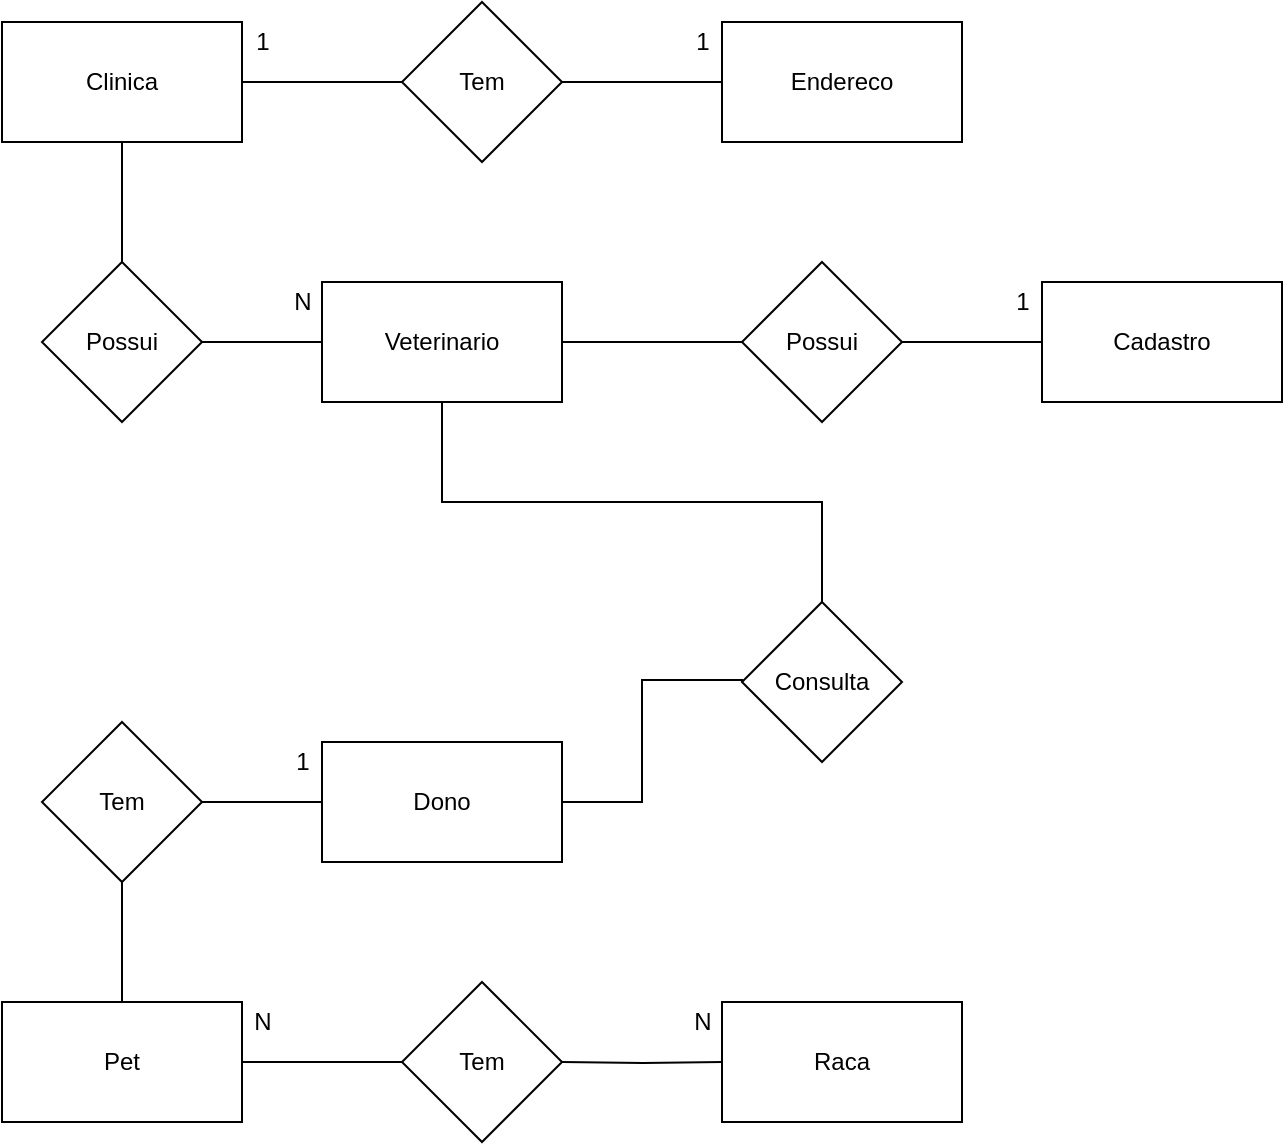<mxfile version="14.4.2" type="device"><diagram id="MP1x16n4aJgkwkel9DlU" name="Page-1"><mxGraphModel dx="868" dy="482" grid="1" gridSize="10" guides="1" tooltips="1" connect="1" arrows="1" fold="1" page="1" pageScale="1" pageWidth="827" pageHeight="1169" math="0" shadow="0"><root><mxCell id="0"/><mxCell id="1" parent="0"/><mxCell id="tAdHNNhYdzWt2UZZdsIe-1" value="Clinica" style="rounded=0;whiteSpace=wrap;html=1;" vertex="1" parent="1"><mxGeometry x="80" y="160" width="120" height="60" as="geometry"/></mxCell><mxCell id="tAdHNNhYdzWt2UZZdsIe-3" style="edgeStyle=orthogonalEdgeStyle;rounded=0;orthogonalLoop=1;jettySize=auto;html=1;entryX=1;entryY=0.5;entryDx=0;entryDy=0;endArrow=none;endFill=0;" edge="1" parent="1" source="tAdHNNhYdzWt2UZZdsIe-2" target="tAdHNNhYdzWt2UZZdsIe-1"><mxGeometry relative="1" as="geometry"/></mxCell><mxCell id="tAdHNNhYdzWt2UZZdsIe-2" value="Tem" style="rhombus;whiteSpace=wrap;html=1;" vertex="1" parent="1"><mxGeometry x="280" y="150" width="80" height="80" as="geometry"/></mxCell><mxCell id="tAdHNNhYdzWt2UZZdsIe-5" style="edgeStyle=orthogonalEdgeStyle;rounded=0;orthogonalLoop=1;jettySize=auto;html=1;endArrow=none;endFill=0;entryX=1;entryY=0.5;entryDx=0;entryDy=0;" edge="1" parent="1" source="tAdHNNhYdzWt2UZZdsIe-4" target="tAdHNNhYdzWt2UZZdsIe-2"><mxGeometry relative="1" as="geometry"><mxPoint x="370" y="190" as="targetPoint"/></mxGeometry></mxCell><mxCell id="tAdHNNhYdzWt2UZZdsIe-4" value="Endereco" style="rounded=0;whiteSpace=wrap;html=1;" vertex="1" parent="1"><mxGeometry x="440" y="160" width="120" height="60" as="geometry"/></mxCell><mxCell id="tAdHNNhYdzWt2UZZdsIe-6" value="1" style="text;html=1;align=center;verticalAlign=middle;resizable=0;points=[];autosize=1;" vertex="1" parent="1"><mxGeometry x="200" y="160" width="20" height="20" as="geometry"/></mxCell><mxCell id="tAdHNNhYdzWt2UZZdsIe-7" value="1" style="text;html=1;align=center;verticalAlign=middle;resizable=0;points=[];autosize=1;" vertex="1" parent="1"><mxGeometry x="420" y="160" width="20" height="20" as="geometry"/></mxCell><mxCell id="tAdHNNhYdzWt2UZZdsIe-11" style="edgeStyle=orthogonalEdgeStyle;rounded=0;orthogonalLoop=1;jettySize=auto;html=1;entryX=0;entryY=0.5;entryDx=0;entryDy=0;endArrow=none;endFill=0;" edge="1" parent="1" source="tAdHNNhYdzWt2UZZdsIe-8"><mxGeometry relative="1" as="geometry"><mxPoint x="280" y="680" as="targetPoint"/></mxGeometry></mxCell><mxCell id="tAdHNNhYdzWt2UZZdsIe-8" value="Pet" style="rounded=0;whiteSpace=wrap;html=1;" vertex="1" parent="1"><mxGeometry x="80" y="650" width="120" height="60" as="geometry"/></mxCell><mxCell id="tAdHNNhYdzWt2UZZdsIe-13" style="edgeStyle=orthogonalEdgeStyle;rounded=0;orthogonalLoop=1;jettySize=auto;html=1;entryX=0;entryY=0.5;entryDx=0;entryDy=0;endArrow=none;endFill=0;" edge="1" parent="1" target="tAdHNNhYdzWt2UZZdsIe-12"><mxGeometry relative="1" as="geometry"><mxPoint x="360" y="680" as="sourcePoint"/></mxGeometry></mxCell><mxCell id="tAdHNNhYdzWt2UZZdsIe-9" value="Tem" style="rhombus;whiteSpace=wrap;html=1;" vertex="1" parent="1"><mxGeometry x="280" y="640" width="80" height="80" as="geometry"/></mxCell><mxCell id="tAdHNNhYdzWt2UZZdsIe-10" value="N" style="text;html=1;align=center;verticalAlign=middle;resizable=0;points=[];autosize=1;" vertex="1" parent="1"><mxGeometry x="200" y="650" width="20" height="20" as="geometry"/></mxCell><mxCell id="tAdHNNhYdzWt2UZZdsIe-12" value="Raca" style="rounded=0;whiteSpace=wrap;html=1;" vertex="1" parent="1"><mxGeometry x="440" y="650" width="120" height="60" as="geometry"/></mxCell><mxCell id="tAdHNNhYdzWt2UZZdsIe-14" value="N" style="text;html=1;align=center;verticalAlign=middle;resizable=0;points=[];autosize=1;" vertex="1" parent="1"><mxGeometry x="420" y="650" width="20" height="20" as="geometry"/></mxCell><mxCell id="tAdHNNhYdzWt2UZZdsIe-16" style="edgeStyle=orthogonalEdgeStyle;rounded=0;orthogonalLoop=1;jettySize=auto;html=1;entryX=0.5;entryY=0;entryDx=0;entryDy=0;endArrow=none;endFill=0;" edge="1" parent="1" source="tAdHNNhYdzWt2UZZdsIe-15" target="tAdHNNhYdzWt2UZZdsIe-8"><mxGeometry relative="1" as="geometry"/></mxCell><mxCell id="tAdHNNhYdzWt2UZZdsIe-15" value="Tem" style="rhombus;whiteSpace=wrap;html=1;" vertex="1" parent="1"><mxGeometry x="100" y="510" width="80" height="80" as="geometry"/></mxCell><mxCell id="tAdHNNhYdzWt2UZZdsIe-18" style="edgeStyle=orthogonalEdgeStyle;rounded=0;orthogonalLoop=1;jettySize=auto;html=1;entryX=1;entryY=0.5;entryDx=0;entryDy=0;endArrow=none;endFill=0;" edge="1" parent="1" source="tAdHNNhYdzWt2UZZdsIe-17" target="tAdHNNhYdzWt2UZZdsIe-15"><mxGeometry relative="1" as="geometry"/></mxCell><mxCell id="tAdHNNhYdzWt2UZZdsIe-27" style="edgeStyle=orthogonalEdgeStyle;rounded=0;orthogonalLoop=1;jettySize=auto;html=1;entryX=0;entryY=0.5;entryDx=0;entryDy=0;endArrow=none;endFill=0;" edge="1" parent="1" source="tAdHNNhYdzWt2UZZdsIe-17" target="tAdHNNhYdzWt2UZZdsIe-26"><mxGeometry relative="1" as="geometry"><Array as="points"><mxPoint x="400" y="550"/><mxPoint x="400" y="489"/></Array></mxGeometry></mxCell><mxCell id="tAdHNNhYdzWt2UZZdsIe-17" value="Dono" style="rounded=0;whiteSpace=wrap;html=1;" vertex="1" parent="1"><mxGeometry x="240" y="520" width="120" height="60" as="geometry"/></mxCell><mxCell id="tAdHNNhYdzWt2UZZdsIe-19" value="1" style="text;html=1;align=center;verticalAlign=middle;resizable=0;points=[];autosize=1;" vertex="1" parent="1"><mxGeometry x="220" y="520" width="20" height="20" as="geometry"/></mxCell><mxCell id="tAdHNNhYdzWt2UZZdsIe-22" style="edgeStyle=orthogonalEdgeStyle;rounded=0;orthogonalLoop=1;jettySize=auto;html=1;endArrow=none;endFill=0;entryX=0.5;entryY=1;entryDx=0;entryDy=0;" edge="1" parent="1" source="tAdHNNhYdzWt2UZZdsIe-21" target="tAdHNNhYdzWt2UZZdsIe-1"><mxGeometry relative="1" as="geometry"><mxPoint x="140" y="230" as="targetPoint"/></mxGeometry></mxCell><mxCell id="tAdHNNhYdzWt2UZZdsIe-24" style="edgeStyle=orthogonalEdgeStyle;rounded=0;orthogonalLoop=1;jettySize=auto;html=1;entryX=0;entryY=0.5;entryDx=0;entryDy=0;endArrow=none;endFill=0;" edge="1" parent="1" source="tAdHNNhYdzWt2UZZdsIe-21" target="tAdHNNhYdzWt2UZZdsIe-23"><mxGeometry relative="1" as="geometry"/></mxCell><mxCell id="tAdHNNhYdzWt2UZZdsIe-21" value="Possui" style="rhombus;whiteSpace=wrap;html=1;" vertex="1" parent="1"><mxGeometry x="100" y="280" width="80" height="80" as="geometry"/></mxCell><mxCell id="tAdHNNhYdzWt2UZZdsIe-29" style="edgeStyle=orthogonalEdgeStyle;rounded=0;orthogonalLoop=1;jettySize=auto;html=1;endArrow=none;endFill=0;" edge="1" parent="1" source="tAdHNNhYdzWt2UZZdsIe-23" target="tAdHNNhYdzWt2UZZdsIe-26"><mxGeometry relative="1" as="geometry"><Array as="points"><mxPoint x="300" y="400"/><mxPoint x="490" y="400"/></Array></mxGeometry></mxCell><mxCell id="tAdHNNhYdzWt2UZZdsIe-30" style="edgeStyle=orthogonalEdgeStyle;rounded=0;orthogonalLoop=1;jettySize=auto;html=1;endArrow=none;endFill=0;" edge="1" parent="1" source="tAdHNNhYdzWt2UZZdsIe-23"><mxGeometry relative="1" as="geometry"><mxPoint x="450" y="320" as="targetPoint"/></mxGeometry></mxCell><mxCell id="tAdHNNhYdzWt2UZZdsIe-23" value="Veterinario" style="rounded=0;whiteSpace=wrap;html=1;" vertex="1" parent="1"><mxGeometry x="240" y="290" width="120" height="60" as="geometry"/></mxCell><mxCell id="tAdHNNhYdzWt2UZZdsIe-25" value="N" style="text;html=1;align=center;verticalAlign=middle;resizable=0;points=[];autosize=1;" vertex="1" parent="1"><mxGeometry x="220" y="290" width="20" height="20" as="geometry"/></mxCell><mxCell id="tAdHNNhYdzWt2UZZdsIe-26" value="Consulta" style="rhombus;whiteSpace=wrap;html=1;" vertex="1" parent="1"><mxGeometry x="450" y="450" width="80" height="80" as="geometry"/></mxCell><mxCell id="tAdHNNhYdzWt2UZZdsIe-33" style="edgeStyle=orthogonalEdgeStyle;rounded=0;orthogonalLoop=1;jettySize=auto;html=1;endArrow=none;endFill=0;" edge="1" parent="1" source="tAdHNNhYdzWt2UZZdsIe-32"><mxGeometry relative="1" as="geometry"><mxPoint x="600" y="320" as="targetPoint"/></mxGeometry></mxCell><mxCell id="tAdHNNhYdzWt2UZZdsIe-32" value="Possui" style="rhombus;whiteSpace=wrap;html=1;" vertex="1" parent="1"><mxGeometry x="450" y="280" width="80" height="80" as="geometry"/></mxCell><mxCell id="tAdHNNhYdzWt2UZZdsIe-36" value="Cadastro" style="rounded=0;whiteSpace=wrap;html=1;" vertex="1" parent="1"><mxGeometry x="600" y="290" width="120" height="60" as="geometry"/></mxCell><mxCell id="tAdHNNhYdzWt2UZZdsIe-37" value="1" style="text;html=1;align=center;verticalAlign=middle;resizable=0;points=[];autosize=1;" vertex="1" parent="1"><mxGeometry x="580" y="290" width="20" height="20" as="geometry"/></mxCell></root></mxGraphModel></diagram></mxfile>